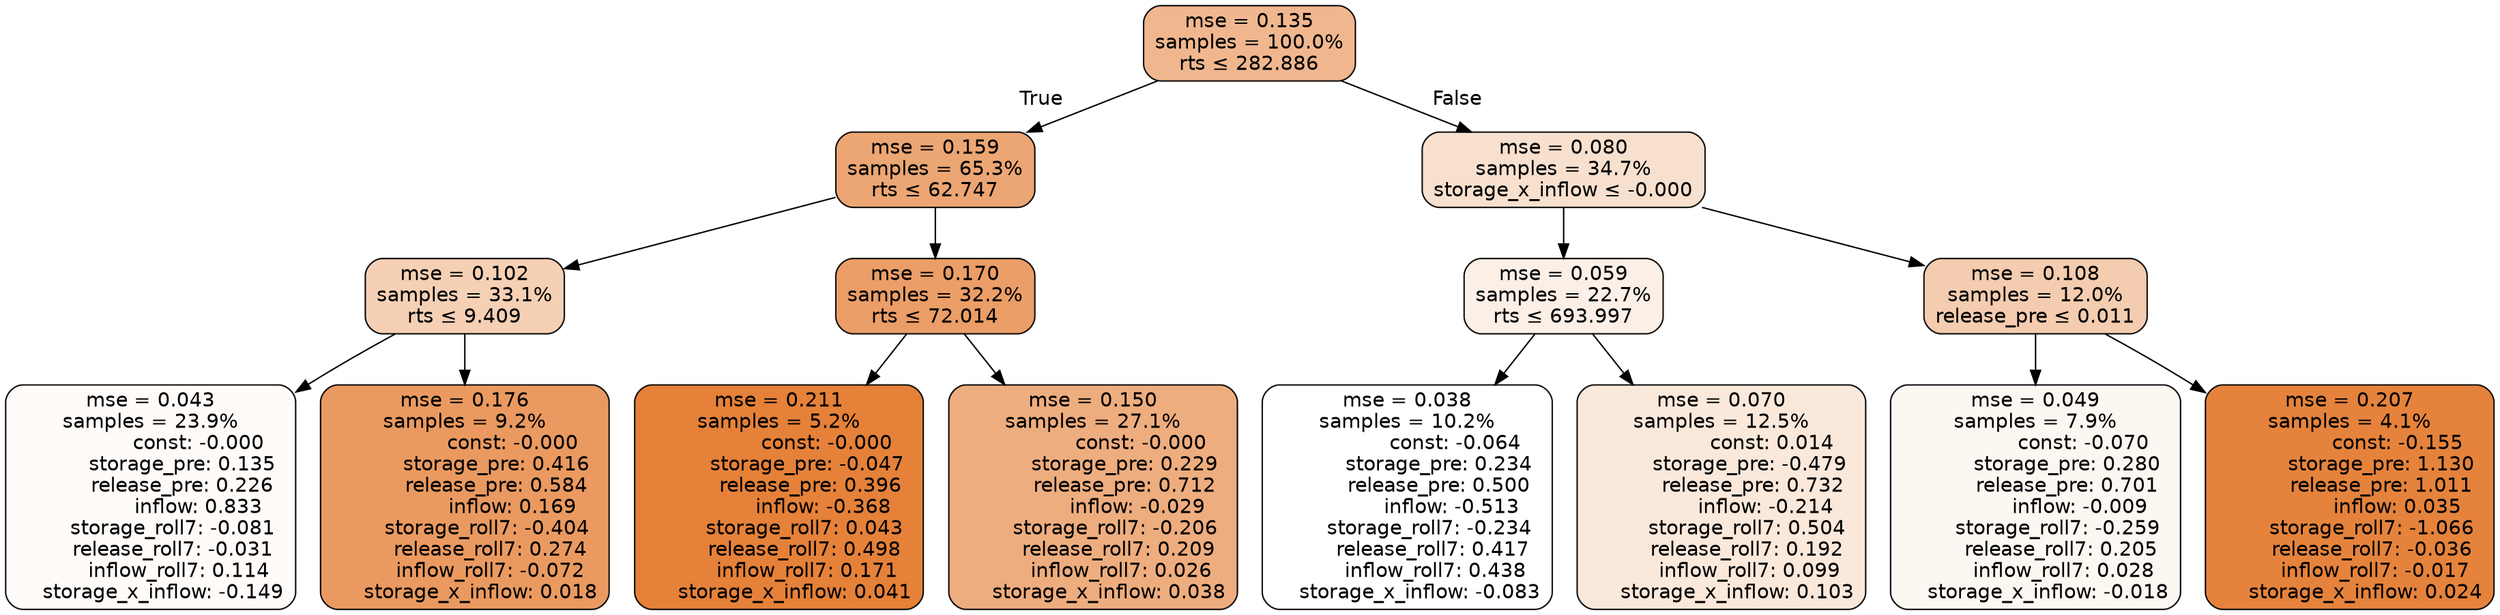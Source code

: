 digraph tree {
bgcolor="transparent"
node [shape=rectangle, style="filled, rounded", color="black", fontname=helvetica] ;
edge [fontname=helvetica] ;
	"0" [label="mse = 0.135
samples = 100.0%
rts &le; 282.886", fillcolor="#f0b78f"]
	"1" [label="mse = 0.159
samples = 65.3%
rts &le; 62.747", fillcolor="#eca674"]
	"2" [label="mse = 0.102
samples = 33.1%
rts &le; 9.409", fillcolor="#f5d0b5"]
	"3" [label="mse = 0.043
samples = 23.9%
               const: -0.000
          storage_pre: 0.135
          release_pre: 0.226
               inflow: 0.833
       storage_roll7: -0.081
       release_roll7: -0.031
         inflow_roll7: 0.114
    storage_x_inflow: -0.149", fillcolor="#fefbf9"]
	"4" [label="mse = 0.176
samples = 9.2%
               const: -0.000
          storage_pre: 0.416
          release_pre: 0.584
               inflow: 0.169
       storage_roll7: -0.404
        release_roll7: 0.274
        inflow_roll7: -0.072
     storage_x_inflow: 0.018", fillcolor="#ea9a60"]
	"5" [label="mse = 0.170
samples = 32.2%
rts &le; 72.014", fillcolor="#eb9e67"]
	"6" [label="mse = 0.211
samples = 5.2%
               const: -0.000
         storage_pre: -0.047
          release_pre: 0.396
              inflow: -0.368
        storage_roll7: 0.043
        release_roll7: 0.498
         inflow_roll7: 0.171
     storage_x_inflow: 0.041", fillcolor="#e58139"]
	"7" [label="mse = 0.150
samples = 27.1%
               const: -0.000
          storage_pre: 0.229
          release_pre: 0.712
              inflow: -0.029
       storage_roll7: -0.206
        release_roll7: 0.209
         inflow_roll7: 0.026
     storage_x_inflow: 0.038", fillcolor="#eead7e"]
	"8" [label="mse = 0.080
samples = 34.7%
storage_x_inflow &le; -0.000", fillcolor="#f8e0ce"]
	"9" [label="mse = 0.059
samples = 22.7%
rts &le; 693.997", fillcolor="#fbefe6"]
	"10" [label="mse = 0.038
samples = 10.2%
               const: -0.064
          storage_pre: 0.234
          release_pre: 0.500
              inflow: -0.513
       storage_roll7: -0.234
        release_roll7: 0.417
         inflow_roll7: 0.438
    storage_x_inflow: -0.083", fillcolor="#ffffff"]
	"11" [label="mse = 0.070
samples = 12.5%
                const: 0.014
         storage_pre: -0.479
          release_pre: 0.732
              inflow: -0.214
        storage_roll7: 0.504
        release_roll7: 0.192
         inflow_roll7: 0.099
     storage_x_inflow: 0.103", fillcolor="#fae8db"]
	"12" [label="mse = 0.108
samples = 12.0%
release_pre &le; 0.011", fillcolor="#f4ccaf"]
	"13" [label="mse = 0.049
samples = 7.9%
               const: -0.070
          storage_pre: 0.280
          release_pre: 0.701
              inflow: -0.009
       storage_roll7: -0.259
        release_roll7: 0.205
         inflow_roll7: 0.028
    storage_x_inflow: -0.018", fillcolor="#fdf7f2"]
	"14" [label="mse = 0.207
samples = 4.1%
               const: -0.155
          storage_pre: 1.130
          release_pre: 1.011
               inflow: 0.035
       storage_roll7: -1.066
       release_roll7: -0.036
        inflow_roll7: -0.017
     storage_x_inflow: 0.024", fillcolor="#e5833c"]

	"0" -> "1" [labeldistance=2.5, labelangle=45, headlabel="True"]
	"1" -> "2"
	"2" -> "3"
	"2" -> "4"
	"1" -> "5"
	"5" -> "6"
	"5" -> "7"
	"0" -> "8" [labeldistance=2.5, labelangle=-45, headlabel="False"]
	"8" -> "9"
	"9" -> "10"
	"9" -> "11"
	"8" -> "12"
	"12" -> "13"
	"12" -> "14"
}
